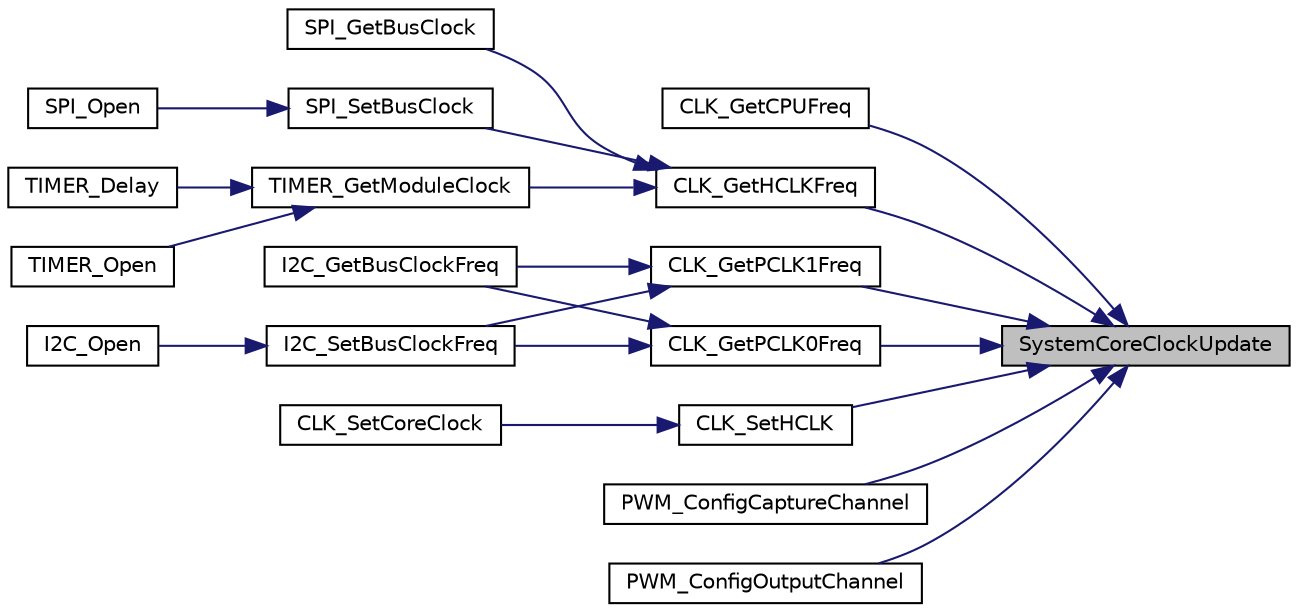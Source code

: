digraph "SystemCoreClockUpdate"
{
 // LATEX_PDF_SIZE
  edge [fontname="Helvetica",fontsize="10",labelfontname="Helvetica",labelfontsize="10"];
  node [fontname="Helvetica",fontsize="10",shape=record];
  rankdir="RL";
  Node1 [label="SystemCoreClockUpdate",height=0.2,width=0.4,color="black", fillcolor="grey75", style="filled", fontcolor="black",tooltip="This function is used to update the variable SystemCoreClock and must be called whenever the core clo..."];
  Node1 -> Node2 [dir="back",color="midnightblue",fontsize="10",style="solid",fontname="Helvetica"];
  Node2 [label="CLK_GetCPUFreq",height=0.2,width=0.4,color="black", fillcolor="white", style="filled",URL="$d4/d91/group___n_a_n_o103___c_l_k___e_x_p_o_r_t_e_d___f_u_n_c_t_i_o_n_s.html#gaa95d8368f13a4b774dffbf895c750e64",tooltip="This function get CPU frequency. The frequency unit is Hz."];
  Node1 -> Node3 [dir="back",color="midnightblue",fontsize="10",style="solid",fontname="Helvetica"];
  Node3 [label="CLK_GetHCLKFreq",height=0.2,width=0.4,color="black", fillcolor="white", style="filled",URL="$d4/d91/group___n_a_n_o103___c_l_k___e_x_p_o_r_t_e_d___f_u_n_c_t_i_o_n_s.html#ga27ded0f4435751be979927718884488f",tooltip="This function get HCLK frequency. The frequency unit is Hz."];
  Node3 -> Node4 [dir="back",color="midnightblue",fontsize="10",style="solid",fontname="Helvetica"];
  Node4 [label="SPI_GetBusClock",height=0.2,width=0.4,color="black", fillcolor="white", style="filled",URL="$df/dde/group___n_a_n_o103___s_p_i___e_x_p_o_r_t_e_d___f_u_n_c_t_i_o_n_s.html#gae3a43e332cf4de4b416980eeab502d07",tooltip="Get the actual frequency of SPI bus clock. Only available in Master mode."];
  Node3 -> Node5 [dir="back",color="midnightblue",fontsize="10",style="solid",fontname="Helvetica"];
  Node5 [label="SPI_SetBusClock",height=0.2,width=0.4,color="black", fillcolor="white", style="filled",URL="$df/dde/group___n_a_n_o103___s_p_i___e_x_p_o_r_t_e_d___f_u_n_c_t_i_o_n_s.html#ga7cee248bcbe05dfae8ab8b3bf89e8f13",tooltip="Set the SPI bus clock. Only available in Master mode."];
  Node5 -> Node6 [dir="back",color="midnightblue",fontsize="10",style="solid",fontname="Helvetica"];
  Node6 [label="SPI_Open",height=0.2,width=0.4,color="black", fillcolor="white", style="filled",URL="$df/dde/group___n_a_n_o103___s_p_i___e_x_p_o_r_t_e_d___f_u_n_c_t_i_o_n_s.html#gad923655d26fb14da88c61d4ed0125c44",tooltip="This function make SPI module be ready to transfer. By default, the SPI transfer sequence is MSB firs..."];
  Node3 -> Node7 [dir="back",color="midnightblue",fontsize="10",style="solid",fontname="Helvetica"];
  Node7 [label="TIMER_GetModuleClock",height=0.2,width=0.4,color="black", fillcolor="white", style="filled",URL="$da/df2/group___n_a_n_o103___t_i_m_e_r___e_x_p_o_r_t_e_d___f_u_n_c_t_i_o_n_s.html#ga56facc5683886f3ff3b273a3b5e47fcd",tooltip="This API is used to get the clock frequency of Timer."];
  Node7 -> Node8 [dir="back",color="midnightblue",fontsize="10",style="solid",fontname="Helvetica"];
  Node8 [label="TIMER_Delay",height=0.2,width=0.4,color="black", fillcolor="white", style="filled",URL="$da/df2/group___n_a_n_o103___t_i_m_e_r___e_x_p_o_r_t_e_d___f_u_n_c_t_i_o_n_s.html#gaaa22a542a094371ea0149be8d0fb9d4a",tooltip="This API is used to create a delay loop for u32usec micro seconds."];
  Node7 -> Node9 [dir="back",color="midnightblue",fontsize="10",style="solid",fontname="Helvetica"];
  Node9 [label="TIMER_Open",height=0.2,width=0.4,color="black", fillcolor="white", style="filled",URL="$da/df2/group___n_a_n_o103___t_i_m_e_r___e_x_p_o_r_t_e_d___f_u_n_c_t_i_o_n_s.html#ga234d45c63fb6f5e977dbef2294089621",tooltip="This API is used to configure timer to operate in specified mode and frequency. If timer cannot work ..."];
  Node1 -> Node10 [dir="back",color="midnightblue",fontsize="10",style="solid",fontname="Helvetica"];
  Node10 [label="CLK_GetPCLK0Freq",height=0.2,width=0.4,color="black", fillcolor="white", style="filled",URL="$d4/d91/group___n_a_n_o103___c_l_k___e_x_p_o_r_t_e_d___f_u_n_c_t_i_o_n_s.html#ga8e549d4e546643b1b3cf250e2e90647a",tooltip="This function get PCLK0 frequency. The frequency unit is Hz."];
  Node10 -> Node11 [dir="back",color="midnightblue",fontsize="10",style="solid",fontname="Helvetica"];
  Node11 [label="I2C_GetBusClockFreq",height=0.2,width=0.4,color="black", fillcolor="white", style="filled",URL="$d4/d3c/group___n_a_n_o103___i2_c___e_x_p_o_r_t_e_d___f_u_n_c_t_i_o_n_s.html#ga722b0efc53445c3ee7bea5e2b0e48ec6",tooltip="This function returns the real bus clock of I2C module."];
  Node10 -> Node12 [dir="back",color="midnightblue",fontsize="10",style="solid",fontname="Helvetica"];
  Node12 [label="I2C_SetBusClockFreq",height=0.2,width=0.4,color="black", fillcolor="white", style="filled",URL="$d4/d3c/group___n_a_n_o103___i2_c___e_x_p_o_r_t_e_d___f_u_n_c_t_i_o_n_s.html#ga270c59858dcbe767fdfa7aec2247aab5",tooltip="This function sets bus frequency of I2C module."];
  Node12 -> Node13 [dir="back",color="midnightblue",fontsize="10",style="solid",fontname="Helvetica"];
  Node13 [label="I2C_Open",height=0.2,width=0.4,color="black", fillcolor="white", style="filled",URL="$d4/d3c/group___n_a_n_o103___i2_c___e_x_p_o_r_t_e_d___f_u_n_c_t_i_o_n_s.html#gae8701d230c114b4b73757a08d0e23309",tooltip="This function make I2C module be ready and set the wanted bus clock."];
  Node1 -> Node14 [dir="back",color="midnightblue",fontsize="10",style="solid",fontname="Helvetica"];
  Node14 [label="CLK_GetPCLK1Freq",height=0.2,width=0.4,color="black", fillcolor="white", style="filled",URL="$d4/d91/group___n_a_n_o103___c_l_k___e_x_p_o_r_t_e_d___f_u_n_c_t_i_o_n_s.html#ga764d2bd8e5cc6f81ed3896438221cb66",tooltip="This function get PCLK1 frequency. The frequency unit is Hz."];
  Node14 -> Node11 [dir="back",color="midnightblue",fontsize="10",style="solid",fontname="Helvetica"];
  Node14 -> Node12 [dir="back",color="midnightblue",fontsize="10",style="solid",fontname="Helvetica"];
  Node1 -> Node15 [dir="back",color="midnightblue",fontsize="10",style="solid",fontname="Helvetica"];
  Node15 [label="CLK_SetHCLK",height=0.2,width=0.4,color="black", fillcolor="white", style="filled",URL="$d4/d91/group___n_a_n_o103___c_l_k___e_x_p_o_r_t_e_d___f_u_n_c_t_i_o_n_s.html#gab1a48f2301aa652d88d9235674183a24",tooltip="This function set HCLK clock source and HCLK clock divider."];
  Node15 -> Node16 [dir="back",color="midnightblue",fontsize="10",style="solid",fontname="Helvetica"];
  Node16 [label="CLK_SetCoreClock",height=0.2,width=0.4,color="black", fillcolor="white", style="filled",URL="$d4/d91/group___n_a_n_o103___c_l_k___e_x_p_o_r_t_e_d___f_u_n_c_t_i_o_n_s.html#gaeb2dbdffa8c62523cffa7116afbc3297",tooltip="This function set HCLK frequency. The frequency unit is Hz. The range of u32Hclk is 16 ~ 48 MHz."];
  Node1 -> Node17 [dir="back",color="midnightblue",fontsize="10",style="solid",fontname="Helvetica"];
  Node17 [label="PWM_ConfigCaptureChannel",height=0.2,width=0.4,color="black", fillcolor="white", style="filled",URL="$df/d15/group___n_a_n_o103___p_w_m___e_x_p_o_r_t_e_d___f_u_n_c_t_i_o_n_s.html#ga2d11697fa73308d4f5ae8ee67c0c7a55",tooltip="Configure PWM capture and get the nearest unit time."];
  Node1 -> Node18 [dir="back",color="midnightblue",fontsize="10",style="solid",fontname="Helvetica"];
  Node18 [label="PWM_ConfigOutputChannel",height=0.2,width=0.4,color="black", fillcolor="white", style="filled",URL="$df/d15/group___n_a_n_o103___p_w_m___e_x_p_o_r_t_e_d___f_u_n_c_t_i_o_n_s.html#ga5b5c5326f7052513e1b5eec1f71b30c8",tooltip="This function Configure PWM generator and get the nearest frequency in edge aligned auto-reload mode."];
}

